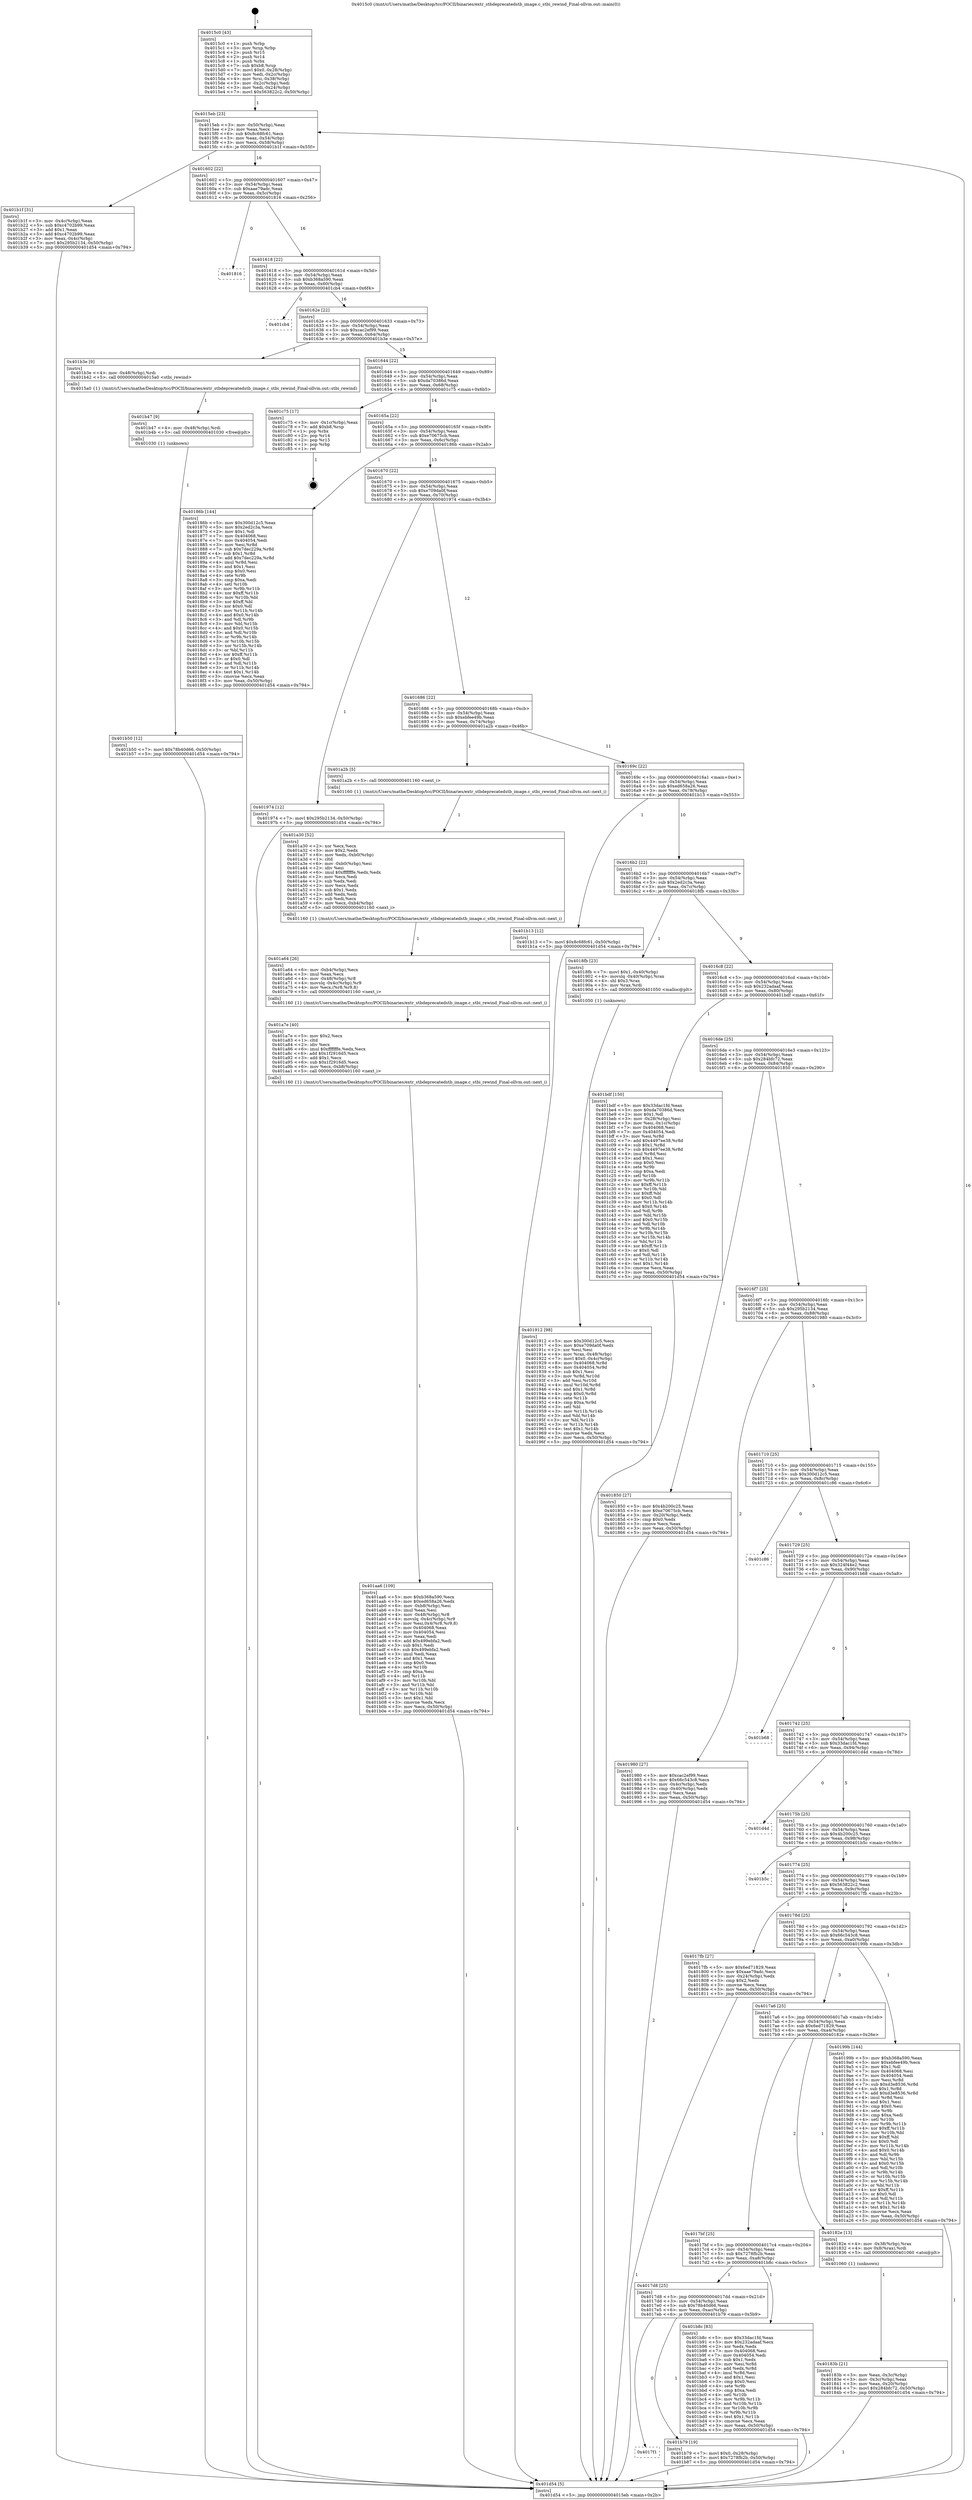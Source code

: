 digraph "0x4015c0" {
  label = "0x4015c0 (/mnt/c/Users/mathe/Desktop/tcc/POCII/binaries/extr_stbdeprecatedstb_image.c_stbi_rewind_Final-ollvm.out::main(0))"
  labelloc = "t"
  node[shape=record]

  Entry [label="",width=0.3,height=0.3,shape=circle,fillcolor=black,style=filled]
  "0x4015eb" [label="{
     0x4015eb [23]\l
     | [instrs]\l
     &nbsp;&nbsp;0x4015eb \<+3\>: mov -0x50(%rbp),%eax\l
     &nbsp;&nbsp;0x4015ee \<+2\>: mov %eax,%ecx\l
     &nbsp;&nbsp;0x4015f0 \<+6\>: sub $0x8c68fc61,%ecx\l
     &nbsp;&nbsp;0x4015f6 \<+3\>: mov %eax,-0x54(%rbp)\l
     &nbsp;&nbsp;0x4015f9 \<+3\>: mov %ecx,-0x58(%rbp)\l
     &nbsp;&nbsp;0x4015fc \<+6\>: je 0000000000401b1f \<main+0x55f\>\l
  }"]
  "0x401b1f" [label="{
     0x401b1f [31]\l
     | [instrs]\l
     &nbsp;&nbsp;0x401b1f \<+3\>: mov -0x4c(%rbp),%eax\l
     &nbsp;&nbsp;0x401b22 \<+5\>: sub $0xc4702b99,%eax\l
     &nbsp;&nbsp;0x401b27 \<+3\>: add $0x1,%eax\l
     &nbsp;&nbsp;0x401b2a \<+5\>: add $0xc4702b99,%eax\l
     &nbsp;&nbsp;0x401b2f \<+3\>: mov %eax,-0x4c(%rbp)\l
     &nbsp;&nbsp;0x401b32 \<+7\>: movl $0x295b2134,-0x50(%rbp)\l
     &nbsp;&nbsp;0x401b39 \<+5\>: jmp 0000000000401d54 \<main+0x794\>\l
  }"]
  "0x401602" [label="{
     0x401602 [22]\l
     | [instrs]\l
     &nbsp;&nbsp;0x401602 \<+5\>: jmp 0000000000401607 \<main+0x47\>\l
     &nbsp;&nbsp;0x401607 \<+3\>: mov -0x54(%rbp),%eax\l
     &nbsp;&nbsp;0x40160a \<+5\>: sub $0xaae79adc,%eax\l
     &nbsp;&nbsp;0x40160f \<+3\>: mov %eax,-0x5c(%rbp)\l
     &nbsp;&nbsp;0x401612 \<+6\>: je 0000000000401816 \<main+0x256\>\l
  }"]
  Exit [label="",width=0.3,height=0.3,shape=circle,fillcolor=black,style=filled,peripheries=2]
  "0x401816" [label="{
     0x401816\l
  }", style=dashed]
  "0x401618" [label="{
     0x401618 [22]\l
     | [instrs]\l
     &nbsp;&nbsp;0x401618 \<+5\>: jmp 000000000040161d \<main+0x5d\>\l
     &nbsp;&nbsp;0x40161d \<+3\>: mov -0x54(%rbp),%eax\l
     &nbsp;&nbsp;0x401620 \<+5\>: sub $0xb368a590,%eax\l
     &nbsp;&nbsp;0x401625 \<+3\>: mov %eax,-0x60(%rbp)\l
     &nbsp;&nbsp;0x401628 \<+6\>: je 0000000000401cb4 \<main+0x6f4\>\l
  }"]
  "0x4017f1" [label="{
     0x4017f1\l
  }", style=dashed]
  "0x401cb4" [label="{
     0x401cb4\l
  }", style=dashed]
  "0x40162e" [label="{
     0x40162e [22]\l
     | [instrs]\l
     &nbsp;&nbsp;0x40162e \<+5\>: jmp 0000000000401633 \<main+0x73\>\l
     &nbsp;&nbsp;0x401633 \<+3\>: mov -0x54(%rbp),%eax\l
     &nbsp;&nbsp;0x401636 \<+5\>: sub $0xcac2ef99,%eax\l
     &nbsp;&nbsp;0x40163b \<+3\>: mov %eax,-0x64(%rbp)\l
     &nbsp;&nbsp;0x40163e \<+6\>: je 0000000000401b3e \<main+0x57e\>\l
  }"]
  "0x401b79" [label="{
     0x401b79 [19]\l
     | [instrs]\l
     &nbsp;&nbsp;0x401b79 \<+7\>: movl $0x0,-0x28(%rbp)\l
     &nbsp;&nbsp;0x401b80 \<+7\>: movl $0x7278fb2b,-0x50(%rbp)\l
     &nbsp;&nbsp;0x401b87 \<+5\>: jmp 0000000000401d54 \<main+0x794\>\l
  }"]
  "0x401b3e" [label="{
     0x401b3e [9]\l
     | [instrs]\l
     &nbsp;&nbsp;0x401b3e \<+4\>: mov -0x48(%rbp),%rdi\l
     &nbsp;&nbsp;0x401b42 \<+5\>: call 00000000004015a0 \<stbi_rewind\>\l
     | [calls]\l
     &nbsp;&nbsp;0x4015a0 \{1\} (/mnt/c/Users/mathe/Desktop/tcc/POCII/binaries/extr_stbdeprecatedstb_image.c_stbi_rewind_Final-ollvm.out::stbi_rewind)\l
  }"]
  "0x401644" [label="{
     0x401644 [22]\l
     | [instrs]\l
     &nbsp;&nbsp;0x401644 \<+5\>: jmp 0000000000401649 \<main+0x89\>\l
     &nbsp;&nbsp;0x401649 \<+3\>: mov -0x54(%rbp),%eax\l
     &nbsp;&nbsp;0x40164c \<+5\>: sub $0xda70386d,%eax\l
     &nbsp;&nbsp;0x401651 \<+3\>: mov %eax,-0x68(%rbp)\l
     &nbsp;&nbsp;0x401654 \<+6\>: je 0000000000401c75 \<main+0x6b5\>\l
  }"]
  "0x4017d8" [label="{
     0x4017d8 [25]\l
     | [instrs]\l
     &nbsp;&nbsp;0x4017d8 \<+5\>: jmp 00000000004017dd \<main+0x21d\>\l
     &nbsp;&nbsp;0x4017dd \<+3\>: mov -0x54(%rbp),%eax\l
     &nbsp;&nbsp;0x4017e0 \<+5\>: sub $0x78b40d66,%eax\l
     &nbsp;&nbsp;0x4017e5 \<+6\>: mov %eax,-0xac(%rbp)\l
     &nbsp;&nbsp;0x4017eb \<+6\>: je 0000000000401b79 \<main+0x5b9\>\l
  }"]
  "0x401c75" [label="{
     0x401c75 [17]\l
     | [instrs]\l
     &nbsp;&nbsp;0x401c75 \<+3\>: mov -0x1c(%rbp),%eax\l
     &nbsp;&nbsp;0x401c78 \<+7\>: add $0xb8,%rsp\l
     &nbsp;&nbsp;0x401c7f \<+1\>: pop %rbx\l
     &nbsp;&nbsp;0x401c80 \<+2\>: pop %r14\l
     &nbsp;&nbsp;0x401c82 \<+2\>: pop %r15\l
     &nbsp;&nbsp;0x401c84 \<+1\>: pop %rbp\l
     &nbsp;&nbsp;0x401c85 \<+1\>: ret\l
  }"]
  "0x40165a" [label="{
     0x40165a [22]\l
     | [instrs]\l
     &nbsp;&nbsp;0x40165a \<+5\>: jmp 000000000040165f \<main+0x9f\>\l
     &nbsp;&nbsp;0x40165f \<+3\>: mov -0x54(%rbp),%eax\l
     &nbsp;&nbsp;0x401662 \<+5\>: sub $0xe70675cb,%eax\l
     &nbsp;&nbsp;0x401667 \<+3\>: mov %eax,-0x6c(%rbp)\l
     &nbsp;&nbsp;0x40166a \<+6\>: je 000000000040186b \<main+0x2ab\>\l
  }"]
  "0x401b8c" [label="{
     0x401b8c [83]\l
     | [instrs]\l
     &nbsp;&nbsp;0x401b8c \<+5\>: mov $0x33dac1fd,%eax\l
     &nbsp;&nbsp;0x401b91 \<+5\>: mov $0x232adaaf,%ecx\l
     &nbsp;&nbsp;0x401b96 \<+2\>: xor %edx,%edx\l
     &nbsp;&nbsp;0x401b98 \<+7\>: mov 0x404068,%esi\l
     &nbsp;&nbsp;0x401b9f \<+7\>: mov 0x404054,%edi\l
     &nbsp;&nbsp;0x401ba6 \<+3\>: sub $0x1,%edx\l
     &nbsp;&nbsp;0x401ba9 \<+3\>: mov %esi,%r8d\l
     &nbsp;&nbsp;0x401bac \<+3\>: add %edx,%r8d\l
     &nbsp;&nbsp;0x401baf \<+4\>: imul %r8d,%esi\l
     &nbsp;&nbsp;0x401bb3 \<+3\>: and $0x1,%esi\l
     &nbsp;&nbsp;0x401bb6 \<+3\>: cmp $0x0,%esi\l
     &nbsp;&nbsp;0x401bb9 \<+4\>: sete %r9b\l
     &nbsp;&nbsp;0x401bbd \<+3\>: cmp $0xa,%edi\l
     &nbsp;&nbsp;0x401bc0 \<+4\>: setl %r10b\l
     &nbsp;&nbsp;0x401bc4 \<+3\>: mov %r9b,%r11b\l
     &nbsp;&nbsp;0x401bc7 \<+3\>: and %r10b,%r11b\l
     &nbsp;&nbsp;0x401bca \<+3\>: xor %r10b,%r9b\l
     &nbsp;&nbsp;0x401bcd \<+3\>: or %r9b,%r11b\l
     &nbsp;&nbsp;0x401bd0 \<+4\>: test $0x1,%r11b\l
     &nbsp;&nbsp;0x401bd4 \<+3\>: cmovne %ecx,%eax\l
     &nbsp;&nbsp;0x401bd7 \<+3\>: mov %eax,-0x50(%rbp)\l
     &nbsp;&nbsp;0x401bda \<+5\>: jmp 0000000000401d54 \<main+0x794\>\l
  }"]
  "0x40186b" [label="{
     0x40186b [144]\l
     | [instrs]\l
     &nbsp;&nbsp;0x40186b \<+5\>: mov $0x300d12c5,%eax\l
     &nbsp;&nbsp;0x401870 \<+5\>: mov $0x2ed2c3a,%ecx\l
     &nbsp;&nbsp;0x401875 \<+2\>: mov $0x1,%dl\l
     &nbsp;&nbsp;0x401877 \<+7\>: mov 0x404068,%esi\l
     &nbsp;&nbsp;0x40187e \<+7\>: mov 0x404054,%edi\l
     &nbsp;&nbsp;0x401885 \<+3\>: mov %esi,%r8d\l
     &nbsp;&nbsp;0x401888 \<+7\>: sub $0x7dec229a,%r8d\l
     &nbsp;&nbsp;0x40188f \<+4\>: sub $0x1,%r8d\l
     &nbsp;&nbsp;0x401893 \<+7\>: add $0x7dec229a,%r8d\l
     &nbsp;&nbsp;0x40189a \<+4\>: imul %r8d,%esi\l
     &nbsp;&nbsp;0x40189e \<+3\>: and $0x1,%esi\l
     &nbsp;&nbsp;0x4018a1 \<+3\>: cmp $0x0,%esi\l
     &nbsp;&nbsp;0x4018a4 \<+4\>: sete %r9b\l
     &nbsp;&nbsp;0x4018a8 \<+3\>: cmp $0xa,%edi\l
     &nbsp;&nbsp;0x4018ab \<+4\>: setl %r10b\l
     &nbsp;&nbsp;0x4018af \<+3\>: mov %r9b,%r11b\l
     &nbsp;&nbsp;0x4018b2 \<+4\>: xor $0xff,%r11b\l
     &nbsp;&nbsp;0x4018b6 \<+3\>: mov %r10b,%bl\l
     &nbsp;&nbsp;0x4018b9 \<+3\>: xor $0xff,%bl\l
     &nbsp;&nbsp;0x4018bc \<+3\>: xor $0x0,%dl\l
     &nbsp;&nbsp;0x4018bf \<+3\>: mov %r11b,%r14b\l
     &nbsp;&nbsp;0x4018c2 \<+4\>: and $0x0,%r14b\l
     &nbsp;&nbsp;0x4018c6 \<+3\>: and %dl,%r9b\l
     &nbsp;&nbsp;0x4018c9 \<+3\>: mov %bl,%r15b\l
     &nbsp;&nbsp;0x4018cc \<+4\>: and $0x0,%r15b\l
     &nbsp;&nbsp;0x4018d0 \<+3\>: and %dl,%r10b\l
     &nbsp;&nbsp;0x4018d3 \<+3\>: or %r9b,%r14b\l
     &nbsp;&nbsp;0x4018d6 \<+3\>: or %r10b,%r15b\l
     &nbsp;&nbsp;0x4018d9 \<+3\>: xor %r15b,%r14b\l
     &nbsp;&nbsp;0x4018dc \<+3\>: or %bl,%r11b\l
     &nbsp;&nbsp;0x4018df \<+4\>: xor $0xff,%r11b\l
     &nbsp;&nbsp;0x4018e3 \<+3\>: or $0x0,%dl\l
     &nbsp;&nbsp;0x4018e6 \<+3\>: and %dl,%r11b\l
     &nbsp;&nbsp;0x4018e9 \<+3\>: or %r11b,%r14b\l
     &nbsp;&nbsp;0x4018ec \<+4\>: test $0x1,%r14b\l
     &nbsp;&nbsp;0x4018f0 \<+3\>: cmovne %ecx,%eax\l
     &nbsp;&nbsp;0x4018f3 \<+3\>: mov %eax,-0x50(%rbp)\l
     &nbsp;&nbsp;0x4018f6 \<+5\>: jmp 0000000000401d54 \<main+0x794\>\l
  }"]
  "0x401670" [label="{
     0x401670 [22]\l
     | [instrs]\l
     &nbsp;&nbsp;0x401670 \<+5\>: jmp 0000000000401675 \<main+0xb5\>\l
     &nbsp;&nbsp;0x401675 \<+3\>: mov -0x54(%rbp),%eax\l
     &nbsp;&nbsp;0x401678 \<+5\>: sub $0xe709da0f,%eax\l
     &nbsp;&nbsp;0x40167d \<+3\>: mov %eax,-0x70(%rbp)\l
     &nbsp;&nbsp;0x401680 \<+6\>: je 0000000000401974 \<main+0x3b4\>\l
  }"]
  "0x401b50" [label="{
     0x401b50 [12]\l
     | [instrs]\l
     &nbsp;&nbsp;0x401b50 \<+7\>: movl $0x78b40d66,-0x50(%rbp)\l
     &nbsp;&nbsp;0x401b57 \<+5\>: jmp 0000000000401d54 \<main+0x794\>\l
  }"]
  "0x401974" [label="{
     0x401974 [12]\l
     | [instrs]\l
     &nbsp;&nbsp;0x401974 \<+7\>: movl $0x295b2134,-0x50(%rbp)\l
     &nbsp;&nbsp;0x40197b \<+5\>: jmp 0000000000401d54 \<main+0x794\>\l
  }"]
  "0x401686" [label="{
     0x401686 [22]\l
     | [instrs]\l
     &nbsp;&nbsp;0x401686 \<+5\>: jmp 000000000040168b \<main+0xcb\>\l
     &nbsp;&nbsp;0x40168b \<+3\>: mov -0x54(%rbp),%eax\l
     &nbsp;&nbsp;0x40168e \<+5\>: sub $0xebfee49b,%eax\l
     &nbsp;&nbsp;0x401693 \<+3\>: mov %eax,-0x74(%rbp)\l
     &nbsp;&nbsp;0x401696 \<+6\>: je 0000000000401a2b \<main+0x46b\>\l
  }"]
  "0x401b47" [label="{
     0x401b47 [9]\l
     | [instrs]\l
     &nbsp;&nbsp;0x401b47 \<+4\>: mov -0x48(%rbp),%rdi\l
     &nbsp;&nbsp;0x401b4b \<+5\>: call 0000000000401030 \<free@plt\>\l
     | [calls]\l
     &nbsp;&nbsp;0x401030 \{1\} (unknown)\l
  }"]
  "0x401a2b" [label="{
     0x401a2b [5]\l
     | [instrs]\l
     &nbsp;&nbsp;0x401a2b \<+5\>: call 0000000000401160 \<next_i\>\l
     | [calls]\l
     &nbsp;&nbsp;0x401160 \{1\} (/mnt/c/Users/mathe/Desktop/tcc/POCII/binaries/extr_stbdeprecatedstb_image.c_stbi_rewind_Final-ollvm.out::next_i)\l
  }"]
  "0x40169c" [label="{
     0x40169c [22]\l
     | [instrs]\l
     &nbsp;&nbsp;0x40169c \<+5\>: jmp 00000000004016a1 \<main+0xe1\>\l
     &nbsp;&nbsp;0x4016a1 \<+3\>: mov -0x54(%rbp),%eax\l
     &nbsp;&nbsp;0x4016a4 \<+5\>: sub $0xed658a26,%eax\l
     &nbsp;&nbsp;0x4016a9 \<+3\>: mov %eax,-0x78(%rbp)\l
     &nbsp;&nbsp;0x4016ac \<+6\>: je 0000000000401b13 \<main+0x553\>\l
  }"]
  "0x401aa6" [label="{
     0x401aa6 [109]\l
     | [instrs]\l
     &nbsp;&nbsp;0x401aa6 \<+5\>: mov $0xb368a590,%ecx\l
     &nbsp;&nbsp;0x401aab \<+5\>: mov $0xed658a26,%edx\l
     &nbsp;&nbsp;0x401ab0 \<+6\>: mov -0xb8(%rbp),%esi\l
     &nbsp;&nbsp;0x401ab6 \<+3\>: imul %eax,%esi\l
     &nbsp;&nbsp;0x401ab9 \<+4\>: mov -0x48(%rbp),%r8\l
     &nbsp;&nbsp;0x401abd \<+4\>: movslq -0x4c(%rbp),%r9\l
     &nbsp;&nbsp;0x401ac1 \<+5\>: mov %esi,0x4(%r8,%r9,8)\l
     &nbsp;&nbsp;0x401ac6 \<+7\>: mov 0x404068,%eax\l
     &nbsp;&nbsp;0x401acd \<+7\>: mov 0x404054,%esi\l
     &nbsp;&nbsp;0x401ad4 \<+2\>: mov %eax,%edi\l
     &nbsp;&nbsp;0x401ad6 \<+6\>: add $0x499ebfa2,%edi\l
     &nbsp;&nbsp;0x401adc \<+3\>: sub $0x1,%edi\l
     &nbsp;&nbsp;0x401adf \<+6\>: sub $0x499ebfa2,%edi\l
     &nbsp;&nbsp;0x401ae5 \<+3\>: imul %edi,%eax\l
     &nbsp;&nbsp;0x401ae8 \<+3\>: and $0x1,%eax\l
     &nbsp;&nbsp;0x401aeb \<+3\>: cmp $0x0,%eax\l
     &nbsp;&nbsp;0x401aee \<+4\>: sete %r10b\l
     &nbsp;&nbsp;0x401af2 \<+3\>: cmp $0xa,%esi\l
     &nbsp;&nbsp;0x401af5 \<+4\>: setl %r11b\l
     &nbsp;&nbsp;0x401af9 \<+3\>: mov %r10b,%bl\l
     &nbsp;&nbsp;0x401afc \<+3\>: and %r11b,%bl\l
     &nbsp;&nbsp;0x401aff \<+3\>: xor %r11b,%r10b\l
     &nbsp;&nbsp;0x401b02 \<+3\>: or %r10b,%bl\l
     &nbsp;&nbsp;0x401b05 \<+3\>: test $0x1,%bl\l
     &nbsp;&nbsp;0x401b08 \<+3\>: cmovne %edx,%ecx\l
     &nbsp;&nbsp;0x401b0b \<+3\>: mov %ecx,-0x50(%rbp)\l
     &nbsp;&nbsp;0x401b0e \<+5\>: jmp 0000000000401d54 \<main+0x794\>\l
  }"]
  "0x401b13" [label="{
     0x401b13 [12]\l
     | [instrs]\l
     &nbsp;&nbsp;0x401b13 \<+7\>: movl $0x8c68fc61,-0x50(%rbp)\l
     &nbsp;&nbsp;0x401b1a \<+5\>: jmp 0000000000401d54 \<main+0x794\>\l
  }"]
  "0x4016b2" [label="{
     0x4016b2 [22]\l
     | [instrs]\l
     &nbsp;&nbsp;0x4016b2 \<+5\>: jmp 00000000004016b7 \<main+0xf7\>\l
     &nbsp;&nbsp;0x4016b7 \<+3\>: mov -0x54(%rbp),%eax\l
     &nbsp;&nbsp;0x4016ba \<+5\>: sub $0x2ed2c3a,%eax\l
     &nbsp;&nbsp;0x4016bf \<+3\>: mov %eax,-0x7c(%rbp)\l
     &nbsp;&nbsp;0x4016c2 \<+6\>: je 00000000004018fb \<main+0x33b\>\l
  }"]
  "0x401a7e" [label="{
     0x401a7e [40]\l
     | [instrs]\l
     &nbsp;&nbsp;0x401a7e \<+5\>: mov $0x2,%ecx\l
     &nbsp;&nbsp;0x401a83 \<+1\>: cltd\l
     &nbsp;&nbsp;0x401a84 \<+2\>: idiv %ecx\l
     &nbsp;&nbsp;0x401a86 \<+6\>: imul $0xfffffffe,%edx,%ecx\l
     &nbsp;&nbsp;0x401a8c \<+6\>: add $0x1f2916d5,%ecx\l
     &nbsp;&nbsp;0x401a92 \<+3\>: add $0x1,%ecx\l
     &nbsp;&nbsp;0x401a95 \<+6\>: sub $0x1f2916d5,%ecx\l
     &nbsp;&nbsp;0x401a9b \<+6\>: mov %ecx,-0xb8(%rbp)\l
     &nbsp;&nbsp;0x401aa1 \<+5\>: call 0000000000401160 \<next_i\>\l
     | [calls]\l
     &nbsp;&nbsp;0x401160 \{1\} (/mnt/c/Users/mathe/Desktop/tcc/POCII/binaries/extr_stbdeprecatedstb_image.c_stbi_rewind_Final-ollvm.out::next_i)\l
  }"]
  "0x4018fb" [label="{
     0x4018fb [23]\l
     | [instrs]\l
     &nbsp;&nbsp;0x4018fb \<+7\>: movl $0x1,-0x40(%rbp)\l
     &nbsp;&nbsp;0x401902 \<+4\>: movslq -0x40(%rbp),%rax\l
     &nbsp;&nbsp;0x401906 \<+4\>: shl $0x3,%rax\l
     &nbsp;&nbsp;0x40190a \<+3\>: mov %rax,%rdi\l
     &nbsp;&nbsp;0x40190d \<+5\>: call 0000000000401050 \<malloc@plt\>\l
     | [calls]\l
     &nbsp;&nbsp;0x401050 \{1\} (unknown)\l
  }"]
  "0x4016c8" [label="{
     0x4016c8 [22]\l
     | [instrs]\l
     &nbsp;&nbsp;0x4016c8 \<+5\>: jmp 00000000004016cd \<main+0x10d\>\l
     &nbsp;&nbsp;0x4016cd \<+3\>: mov -0x54(%rbp),%eax\l
     &nbsp;&nbsp;0x4016d0 \<+5\>: sub $0x232adaaf,%eax\l
     &nbsp;&nbsp;0x4016d5 \<+3\>: mov %eax,-0x80(%rbp)\l
     &nbsp;&nbsp;0x4016d8 \<+6\>: je 0000000000401bdf \<main+0x61f\>\l
  }"]
  "0x401a64" [label="{
     0x401a64 [26]\l
     | [instrs]\l
     &nbsp;&nbsp;0x401a64 \<+6\>: mov -0xb4(%rbp),%ecx\l
     &nbsp;&nbsp;0x401a6a \<+3\>: imul %eax,%ecx\l
     &nbsp;&nbsp;0x401a6d \<+4\>: mov -0x48(%rbp),%r8\l
     &nbsp;&nbsp;0x401a71 \<+4\>: movslq -0x4c(%rbp),%r9\l
     &nbsp;&nbsp;0x401a75 \<+4\>: mov %ecx,(%r8,%r9,8)\l
     &nbsp;&nbsp;0x401a79 \<+5\>: call 0000000000401160 \<next_i\>\l
     | [calls]\l
     &nbsp;&nbsp;0x401160 \{1\} (/mnt/c/Users/mathe/Desktop/tcc/POCII/binaries/extr_stbdeprecatedstb_image.c_stbi_rewind_Final-ollvm.out::next_i)\l
  }"]
  "0x401bdf" [label="{
     0x401bdf [150]\l
     | [instrs]\l
     &nbsp;&nbsp;0x401bdf \<+5\>: mov $0x33dac1fd,%eax\l
     &nbsp;&nbsp;0x401be4 \<+5\>: mov $0xda70386d,%ecx\l
     &nbsp;&nbsp;0x401be9 \<+2\>: mov $0x1,%dl\l
     &nbsp;&nbsp;0x401beb \<+3\>: mov -0x28(%rbp),%esi\l
     &nbsp;&nbsp;0x401bee \<+3\>: mov %esi,-0x1c(%rbp)\l
     &nbsp;&nbsp;0x401bf1 \<+7\>: mov 0x404068,%esi\l
     &nbsp;&nbsp;0x401bf8 \<+7\>: mov 0x404054,%edi\l
     &nbsp;&nbsp;0x401bff \<+3\>: mov %esi,%r8d\l
     &nbsp;&nbsp;0x401c02 \<+7\>: add $0x4497ee38,%r8d\l
     &nbsp;&nbsp;0x401c09 \<+4\>: sub $0x1,%r8d\l
     &nbsp;&nbsp;0x401c0d \<+7\>: sub $0x4497ee38,%r8d\l
     &nbsp;&nbsp;0x401c14 \<+4\>: imul %r8d,%esi\l
     &nbsp;&nbsp;0x401c18 \<+3\>: and $0x1,%esi\l
     &nbsp;&nbsp;0x401c1b \<+3\>: cmp $0x0,%esi\l
     &nbsp;&nbsp;0x401c1e \<+4\>: sete %r9b\l
     &nbsp;&nbsp;0x401c22 \<+3\>: cmp $0xa,%edi\l
     &nbsp;&nbsp;0x401c25 \<+4\>: setl %r10b\l
     &nbsp;&nbsp;0x401c29 \<+3\>: mov %r9b,%r11b\l
     &nbsp;&nbsp;0x401c2c \<+4\>: xor $0xff,%r11b\l
     &nbsp;&nbsp;0x401c30 \<+3\>: mov %r10b,%bl\l
     &nbsp;&nbsp;0x401c33 \<+3\>: xor $0xff,%bl\l
     &nbsp;&nbsp;0x401c36 \<+3\>: xor $0x0,%dl\l
     &nbsp;&nbsp;0x401c39 \<+3\>: mov %r11b,%r14b\l
     &nbsp;&nbsp;0x401c3c \<+4\>: and $0x0,%r14b\l
     &nbsp;&nbsp;0x401c40 \<+3\>: and %dl,%r9b\l
     &nbsp;&nbsp;0x401c43 \<+3\>: mov %bl,%r15b\l
     &nbsp;&nbsp;0x401c46 \<+4\>: and $0x0,%r15b\l
     &nbsp;&nbsp;0x401c4a \<+3\>: and %dl,%r10b\l
     &nbsp;&nbsp;0x401c4d \<+3\>: or %r9b,%r14b\l
     &nbsp;&nbsp;0x401c50 \<+3\>: or %r10b,%r15b\l
     &nbsp;&nbsp;0x401c53 \<+3\>: xor %r15b,%r14b\l
     &nbsp;&nbsp;0x401c56 \<+3\>: or %bl,%r11b\l
     &nbsp;&nbsp;0x401c59 \<+4\>: xor $0xff,%r11b\l
     &nbsp;&nbsp;0x401c5d \<+3\>: or $0x0,%dl\l
     &nbsp;&nbsp;0x401c60 \<+3\>: and %dl,%r11b\l
     &nbsp;&nbsp;0x401c63 \<+3\>: or %r11b,%r14b\l
     &nbsp;&nbsp;0x401c66 \<+4\>: test $0x1,%r14b\l
     &nbsp;&nbsp;0x401c6a \<+3\>: cmovne %ecx,%eax\l
     &nbsp;&nbsp;0x401c6d \<+3\>: mov %eax,-0x50(%rbp)\l
     &nbsp;&nbsp;0x401c70 \<+5\>: jmp 0000000000401d54 \<main+0x794\>\l
  }"]
  "0x4016de" [label="{
     0x4016de [25]\l
     | [instrs]\l
     &nbsp;&nbsp;0x4016de \<+5\>: jmp 00000000004016e3 \<main+0x123\>\l
     &nbsp;&nbsp;0x4016e3 \<+3\>: mov -0x54(%rbp),%eax\l
     &nbsp;&nbsp;0x4016e6 \<+5\>: sub $0x284bfc72,%eax\l
     &nbsp;&nbsp;0x4016eb \<+6\>: mov %eax,-0x84(%rbp)\l
     &nbsp;&nbsp;0x4016f1 \<+6\>: je 0000000000401850 \<main+0x290\>\l
  }"]
  "0x401a30" [label="{
     0x401a30 [52]\l
     | [instrs]\l
     &nbsp;&nbsp;0x401a30 \<+2\>: xor %ecx,%ecx\l
     &nbsp;&nbsp;0x401a32 \<+5\>: mov $0x2,%edx\l
     &nbsp;&nbsp;0x401a37 \<+6\>: mov %edx,-0xb0(%rbp)\l
     &nbsp;&nbsp;0x401a3d \<+1\>: cltd\l
     &nbsp;&nbsp;0x401a3e \<+6\>: mov -0xb0(%rbp),%esi\l
     &nbsp;&nbsp;0x401a44 \<+2\>: idiv %esi\l
     &nbsp;&nbsp;0x401a46 \<+6\>: imul $0xfffffffe,%edx,%edx\l
     &nbsp;&nbsp;0x401a4c \<+2\>: mov %ecx,%edi\l
     &nbsp;&nbsp;0x401a4e \<+2\>: sub %edx,%edi\l
     &nbsp;&nbsp;0x401a50 \<+2\>: mov %ecx,%edx\l
     &nbsp;&nbsp;0x401a52 \<+3\>: sub $0x1,%edx\l
     &nbsp;&nbsp;0x401a55 \<+2\>: add %edx,%edi\l
     &nbsp;&nbsp;0x401a57 \<+2\>: sub %edi,%ecx\l
     &nbsp;&nbsp;0x401a59 \<+6\>: mov %ecx,-0xb4(%rbp)\l
     &nbsp;&nbsp;0x401a5f \<+5\>: call 0000000000401160 \<next_i\>\l
     | [calls]\l
     &nbsp;&nbsp;0x401160 \{1\} (/mnt/c/Users/mathe/Desktop/tcc/POCII/binaries/extr_stbdeprecatedstb_image.c_stbi_rewind_Final-ollvm.out::next_i)\l
  }"]
  "0x401850" [label="{
     0x401850 [27]\l
     | [instrs]\l
     &nbsp;&nbsp;0x401850 \<+5\>: mov $0x4b200c25,%eax\l
     &nbsp;&nbsp;0x401855 \<+5\>: mov $0xe70675cb,%ecx\l
     &nbsp;&nbsp;0x40185a \<+3\>: mov -0x20(%rbp),%edx\l
     &nbsp;&nbsp;0x40185d \<+3\>: cmp $0x0,%edx\l
     &nbsp;&nbsp;0x401860 \<+3\>: cmove %ecx,%eax\l
     &nbsp;&nbsp;0x401863 \<+3\>: mov %eax,-0x50(%rbp)\l
     &nbsp;&nbsp;0x401866 \<+5\>: jmp 0000000000401d54 \<main+0x794\>\l
  }"]
  "0x4016f7" [label="{
     0x4016f7 [25]\l
     | [instrs]\l
     &nbsp;&nbsp;0x4016f7 \<+5\>: jmp 00000000004016fc \<main+0x13c\>\l
     &nbsp;&nbsp;0x4016fc \<+3\>: mov -0x54(%rbp),%eax\l
     &nbsp;&nbsp;0x4016ff \<+5\>: sub $0x295b2134,%eax\l
     &nbsp;&nbsp;0x401704 \<+6\>: mov %eax,-0x88(%rbp)\l
     &nbsp;&nbsp;0x40170a \<+6\>: je 0000000000401980 \<main+0x3c0\>\l
  }"]
  "0x401912" [label="{
     0x401912 [98]\l
     | [instrs]\l
     &nbsp;&nbsp;0x401912 \<+5\>: mov $0x300d12c5,%ecx\l
     &nbsp;&nbsp;0x401917 \<+5\>: mov $0xe709da0f,%edx\l
     &nbsp;&nbsp;0x40191c \<+2\>: xor %esi,%esi\l
     &nbsp;&nbsp;0x40191e \<+4\>: mov %rax,-0x48(%rbp)\l
     &nbsp;&nbsp;0x401922 \<+7\>: movl $0x0,-0x4c(%rbp)\l
     &nbsp;&nbsp;0x401929 \<+8\>: mov 0x404068,%r8d\l
     &nbsp;&nbsp;0x401931 \<+8\>: mov 0x404054,%r9d\l
     &nbsp;&nbsp;0x401939 \<+3\>: sub $0x1,%esi\l
     &nbsp;&nbsp;0x40193c \<+3\>: mov %r8d,%r10d\l
     &nbsp;&nbsp;0x40193f \<+3\>: add %esi,%r10d\l
     &nbsp;&nbsp;0x401942 \<+4\>: imul %r10d,%r8d\l
     &nbsp;&nbsp;0x401946 \<+4\>: and $0x1,%r8d\l
     &nbsp;&nbsp;0x40194a \<+4\>: cmp $0x0,%r8d\l
     &nbsp;&nbsp;0x40194e \<+4\>: sete %r11b\l
     &nbsp;&nbsp;0x401952 \<+4\>: cmp $0xa,%r9d\l
     &nbsp;&nbsp;0x401956 \<+3\>: setl %bl\l
     &nbsp;&nbsp;0x401959 \<+3\>: mov %r11b,%r14b\l
     &nbsp;&nbsp;0x40195c \<+3\>: and %bl,%r14b\l
     &nbsp;&nbsp;0x40195f \<+3\>: xor %bl,%r11b\l
     &nbsp;&nbsp;0x401962 \<+3\>: or %r11b,%r14b\l
     &nbsp;&nbsp;0x401965 \<+4\>: test $0x1,%r14b\l
     &nbsp;&nbsp;0x401969 \<+3\>: cmovne %edx,%ecx\l
     &nbsp;&nbsp;0x40196c \<+3\>: mov %ecx,-0x50(%rbp)\l
     &nbsp;&nbsp;0x40196f \<+5\>: jmp 0000000000401d54 \<main+0x794\>\l
  }"]
  "0x401980" [label="{
     0x401980 [27]\l
     | [instrs]\l
     &nbsp;&nbsp;0x401980 \<+5\>: mov $0xcac2ef99,%eax\l
     &nbsp;&nbsp;0x401985 \<+5\>: mov $0x66c543c8,%ecx\l
     &nbsp;&nbsp;0x40198a \<+3\>: mov -0x4c(%rbp),%edx\l
     &nbsp;&nbsp;0x40198d \<+3\>: cmp -0x40(%rbp),%edx\l
     &nbsp;&nbsp;0x401990 \<+3\>: cmovl %ecx,%eax\l
     &nbsp;&nbsp;0x401993 \<+3\>: mov %eax,-0x50(%rbp)\l
     &nbsp;&nbsp;0x401996 \<+5\>: jmp 0000000000401d54 \<main+0x794\>\l
  }"]
  "0x401710" [label="{
     0x401710 [25]\l
     | [instrs]\l
     &nbsp;&nbsp;0x401710 \<+5\>: jmp 0000000000401715 \<main+0x155\>\l
     &nbsp;&nbsp;0x401715 \<+3\>: mov -0x54(%rbp),%eax\l
     &nbsp;&nbsp;0x401718 \<+5\>: sub $0x300d12c5,%eax\l
     &nbsp;&nbsp;0x40171d \<+6\>: mov %eax,-0x8c(%rbp)\l
     &nbsp;&nbsp;0x401723 \<+6\>: je 0000000000401c86 \<main+0x6c6\>\l
  }"]
  "0x40183b" [label="{
     0x40183b [21]\l
     | [instrs]\l
     &nbsp;&nbsp;0x40183b \<+3\>: mov %eax,-0x3c(%rbp)\l
     &nbsp;&nbsp;0x40183e \<+3\>: mov -0x3c(%rbp),%eax\l
     &nbsp;&nbsp;0x401841 \<+3\>: mov %eax,-0x20(%rbp)\l
     &nbsp;&nbsp;0x401844 \<+7\>: movl $0x284bfc72,-0x50(%rbp)\l
     &nbsp;&nbsp;0x40184b \<+5\>: jmp 0000000000401d54 \<main+0x794\>\l
  }"]
  "0x401c86" [label="{
     0x401c86\l
  }", style=dashed]
  "0x401729" [label="{
     0x401729 [25]\l
     | [instrs]\l
     &nbsp;&nbsp;0x401729 \<+5\>: jmp 000000000040172e \<main+0x16e\>\l
     &nbsp;&nbsp;0x40172e \<+3\>: mov -0x54(%rbp),%eax\l
     &nbsp;&nbsp;0x401731 \<+5\>: sub $0x324f44e2,%eax\l
     &nbsp;&nbsp;0x401736 \<+6\>: mov %eax,-0x90(%rbp)\l
     &nbsp;&nbsp;0x40173c \<+6\>: je 0000000000401b68 \<main+0x5a8\>\l
  }"]
  "0x4017bf" [label="{
     0x4017bf [25]\l
     | [instrs]\l
     &nbsp;&nbsp;0x4017bf \<+5\>: jmp 00000000004017c4 \<main+0x204\>\l
     &nbsp;&nbsp;0x4017c4 \<+3\>: mov -0x54(%rbp),%eax\l
     &nbsp;&nbsp;0x4017c7 \<+5\>: sub $0x7278fb2b,%eax\l
     &nbsp;&nbsp;0x4017cc \<+6\>: mov %eax,-0xa8(%rbp)\l
     &nbsp;&nbsp;0x4017d2 \<+6\>: je 0000000000401b8c \<main+0x5cc\>\l
  }"]
  "0x401b68" [label="{
     0x401b68\l
  }", style=dashed]
  "0x401742" [label="{
     0x401742 [25]\l
     | [instrs]\l
     &nbsp;&nbsp;0x401742 \<+5\>: jmp 0000000000401747 \<main+0x187\>\l
     &nbsp;&nbsp;0x401747 \<+3\>: mov -0x54(%rbp),%eax\l
     &nbsp;&nbsp;0x40174a \<+5\>: sub $0x33dac1fd,%eax\l
     &nbsp;&nbsp;0x40174f \<+6\>: mov %eax,-0x94(%rbp)\l
     &nbsp;&nbsp;0x401755 \<+6\>: je 0000000000401d4d \<main+0x78d\>\l
  }"]
  "0x40182e" [label="{
     0x40182e [13]\l
     | [instrs]\l
     &nbsp;&nbsp;0x40182e \<+4\>: mov -0x38(%rbp),%rax\l
     &nbsp;&nbsp;0x401832 \<+4\>: mov 0x8(%rax),%rdi\l
     &nbsp;&nbsp;0x401836 \<+5\>: call 0000000000401060 \<atoi@plt\>\l
     | [calls]\l
     &nbsp;&nbsp;0x401060 \{1\} (unknown)\l
  }"]
  "0x401d4d" [label="{
     0x401d4d\l
  }", style=dashed]
  "0x40175b" [label="{
     0x40175b [25]\l
     | [instrs]\l
     &nbsp;&nbsp;0x40175b \<+5\>: jmp 0000000000401760 \<main+0x1a0\>\l
     &nbsp;&nbsp;0x401760 \<+3\>: mov -0x54(%rbp),%eax\l
     &nbsp;&nbsp;0x401763 \<+5\>: sub $0x4b200c25,%eax\l
     &nbsp;&nbsp;0x401768 \<+6\>: mov %eax,-0x98(%rbp)\l
     &nbsp;&nbsp;0x40176e \<+6\>: je 0000000000401b5c \<main+0x59c\>\l
  }"]
  "0x4017a6" [label="{
     0x4017a6 [25]\l
     | [instrs]\l
     &nbsp;&nbsp;0x4017a6 \<+5\>: jmp 00000000004017ab \<main+0x1eb\>\l
     &nbsp;&nbsp;0x4017ab \<+3\>: mov -0x54(%rbp),%eax\l
     &nbsp;&nbsp;0x4017ae \<+5\>: sub $0x6ed71829,%eax\l
     &nbsp;&nbsp;0x4017b3 \<+6\>: mov %eax,-0xa4(%rbp)\l
     &nbsp;&nbsp;0x4017b9 \<+6\>: je 000000000040182e \<main+0x26e\>\l
  }"]
  "0x401b5c" [label="{
     0x401b5c\l
  }", style=dashed]
  "0x401774" [label="{
     0x401774 [25]\l
     | [instrs]\l
     &nbsp;&nbsp;0x401774 \<+5\>: jmp 0000000000401779 \<main+0x1b9\>\l
     &nbsp;&nbsp;0x401779 \<+3\>: mov -0x54(%rbp),%eax\l
     &nbsp;&nbsp;0x40177c \<+5\>: sub $0x563822c2,%eax\l
     &nbsp;&nbsp;0x401781 \<+6\>: mov %eax,-0x9c(%rbp)\l
     &nbsp;&nbsp;0x401787 \<+6\>: je 00000000004017fb \<main+0x23b\>\l
  }"]
  "0x40199b" [label="{
     0x40199b [144]\l
     | [instrs]\l
     &nbsp;&nbsp;0x40199b \<+5\>: mov $0xb368a590,%eax\l
     &nbsp;&nbsp;0x4019a0 \<+5\>: mov $0xebfee49b,%ecx\l
     &nbsp;&nbsp;0x4019a5 \<+2\>: mov $0x1,%dl\l
     &nbsp;&nbsp;0x4019a7 \<+7\>: mov 0x404068,%esi\l
     &nbsp;&nbsp;0x4019ae \<+7\>: mov 0x404054,%edi\l
     &nbsp;&nbsp;0x4019b5 \<+3\>: mov %esi,%r8d\l
     &nbsp;&nbsp;0x4019b8 \<+7\>: sub $0xd3e8536,%r8d\l
     &nbsp;&nbsp;0x4019bf \<+4\>: sub $0x1,%r8d\l
     &nbsp;&nbsp;0x4019c3 \<+7\>: add $0xd3e8536,%r8d\l
     &nbsp;&nbsp;0x4019ca \<+4\>: imul %r8d,%esi\l
     &nbsp;&nbsp;0x4019ce \<+3\>: and $0x1,%esi\l
     &nbsp;&nbsp;0x4019d1 \<+3\>: cmp $0x0,%esi\l
     &nbsp;&nbsp;0x4019d4 \<+4\>: sete %r9b\l
     &nbsp;&nbsp;0x4019d8 \<+3\>: cmp $0xa,%edi\l
     &nbsp;&nbsp;0x4019db \<+4\>: setl %r10b\l
     &nbsp;&nbsp;0x4019df \<+3\>: mov %r9b,%r11b\l
     &nbsp;&nbsp;0x4019e2 \<+4\>: xor $0xff,%r11b\l
     &nbsp;&nbsp;0x4019e6 \<+3\>: mov %r10b,%bl\l
     &nbsp;&nbsp;0x4019e9 \<+3\>: xor $0xff,%bl\l
     &nbsp;&nbsp;0x4019ec \<+3\>: xor $0x0,%dl\l
     &nbsp;&nbsp;0x4019ef \<+3\>: mov %r11b,%r14b\l
     &nbsp;&nbsp;0x4019f2 \<+4\>: and $0x0,%r14b\l
     &nbsp;&nbsp;0x4019f6 \<+3\>: and %dl,%r9b\l
     &nbsp;&nbsp;0x4019f9 \<+3\>: mov %bl,%r15b\l
     &nbsp;&nbsp;0x4019fc \<+4\>: and $0x0,%r15b\l
     &nbsp;&nbsp;0x401a00 \<+3\>: and %dl,%r10b\l
     &nbsp;&nbsp;0x401a03 \<+3\>: or %r9b,%r14b\l
     &nbsp;&nbsp;0x401a06 \<+3\>: or %r10b,%r15b\l
     &nbsp;&nbsp;0x401a09 \<+3\>: xor %r15b,%r14b\l
     &nbsp;&nbsp;0x401a0c \<+3\>: or %bl,%r11b\l
     &nbsp;&nbsp;0x401a0f \<+4\>: xor $0xff,%r11b\l
     &nbsp;&nbsp;0x401a13 \<+3\>: or $0x0,%dl\l
     &nbsp;&nbsp;0x401a16 \<+3\>: and %dl,%r11b\l
     &nbsp;&nbsp;0x401a19 \<+3\>: or %r11b,%r14b\l
     &nbsp;&nbsp;0x401a1c \<+4\>: test $0x1,%r14b\l
     &nbsp;&nbsp;0x401a20 \<+3\>: cmovne %ecx,%eax\l
     &nbsp;&nbsp;0x401a23 \<+3\>: mov %eax,-0x50(%rbp)\l
     &nbsp;&nbsp;0x401a26 \<+5\>: jmp 0000000000401d54 \<main+0x794\>\l
  }"]
  "0x4017fb" [label="{
     0x4017fb [27]\l
     | [instrs]\l
     &nbsp;&nbsp;0x4017fb \<+5\>: mov $0x6ed71829,%eax\l
     &nbsp;&nbsp;0x401800 \<+5\>: mov $0xaae79adc,%ecx\l
     &nbsp;&nbsp;0x401805 \<+3\>: mov -0x24(%rbp),%edx\l
     &nbsp;&nbsp;0x401808 \<+3\>: cmp $0x2,%edx\l
     &nbsp;&nbsp;0x40180b \<+3\>: cmovne %ecx,%eax\l
     &nbsp;&nbsp;0x40180e \<+3\>: mov %eax,-0x50(%rbp)\l
     &nbsp;&nbsp;0x401811 \<+5\>: jmp 0000000000401d54 \<main+0x794\>\l
  }"]
  "0x40178d" [label="{
     0x40178d [25]\l
     | [instrs]\l
     &nbsp;&nbsp;0x40178d \<+5\>: jmp 0000000000401792 \<main+0x1d2\>\l
     &nbsp;&nbsp;0x401792 \<+3\>: mov -0x54(%rbp),%eax\l
     &nbsp;&nbsp;0x401795 \<+5\>: sub $0x66c543c8,%eax\l
     &nbsp;&nbsp;0x40179a \<+6\>: mov %eax,-0xa0(%rbp)\l
     &nbsp;&nbsp;0x4017a0 \<+6\>: je 000000000040199b \<main+0x3db\>\l
  }"]
  "0x401d54" [label="{
     0x401d54 [5]\l
     | [instrs]\l
     &nbsp;&nbsp;0x401d54 \<+5\>: jmp 00000000004015eb \<main+0x2b\>\l
  }"]
  "0x4015c0" [label="{
     0x4015c0 [43]\l
     | [instrs]\l
     &nbsp;&nbsp;0x4015c0 \<+1\>: push %rbp\l
     &nbsp;&nbsp;0x4015c1 \<+3\>: mov %rsp,%rbp\l
     &nbsp;&nbsp;0x4015c4 \<+2\>: push %r15\l
     &nbsp;&nbsp;0x4015c6 \<+2\>: push %r14\l
     &nbsp;&nbsp;0x4015c8 \<+1\>: push %rbx\l
     &nbsp;&nbsp;0x4015c9 \<+7\>: sub $0xb8,%rsp\l
     &nbsp;&nbsp;0x4015d0 \<+7\>: movl $0x0,-0x28(%rbp)\l
     &nbsp;&nbsp;0x4015d7 \<+3\>: mov %edi,-0x2c(%rbp)\l
     &nbsp;&nbsp;0x4015da \<+4\>: mov %rsi,-0x38(%rbp)\l
     &nbsp;&nbsp;0x4015de \<+3\>: mov -0x2c(%rbp),%edi\l
     &nbsp;&nbsp;0x4015e1 \<+3\>: mov %edi,-0x24(%rbp)\l
     &nbsp;&nbsp;0x4015e4 \<+7\>: movl $0x563822c2,-0x50(%rbp)\l
  }"]
  Entry -> "0x4015c0" [label=" 1"]
  "0x4015eb" -> "0x401b1f" [label=" 1"]
  "0x4015eb" -> "0x401602" [label=" 16"]
  "0x401c75" -> Exit [label=" 1"]
  "0x401602" -> "0x401816" [label=" 0"]
  "0x401602" -> "0x401618" [label=" 16"]
  "0x401bdf" -> "0x401d54" [label=" 1"]
  "0x401618" -> "0x401cb4" [label=" 0"]
  "0x401618" -> "0x40162e" [label=" 16"]
  "0x401b8c" -> "0x401d54" [label=" 1"]
  "0x40162e" -> "0x401b3e" [label=" 1"]
  "0x40162e" -> "0x401644" [label=" 15"]
  "0x401b79" -> "0x401d54" [label=" 1"]
  "0x401644" -> "0x401c75" [label=" 1"]
  "0x401644" -> "0x40165a" [label=" 14"]
  "0x4017d8" -> "0x401b79" [label=" 1"]
  "0x40165a" -> "0x40186b" [label=" 1"]
  "0x40165a" -> "0x401670" [label=" 13"]
  "0x4017d8" -> "0x4017f1" [label=" 0"]
  "0x401670" -> "0x401974" [label=" 1"]
  "0x401670" -> "0x401686" [label=" 12"]
  "0x4017bf" -> "0x401b8c" [label=" 1"]
  "0x401686" -> "0x401a2b" [label=" 1"]
  "0x401686" -> "0x40169c" [label=" 11"]
  "0x4017bf" -> "0x4017d8" [label=" 1"]
  "0x40169c" -> "0x401b13" [label=" 1"]
  "0x40169c" -> "0x4016b2" [label=" 10"]
  "0x401b50" -> "0x401d54" [label=" 1"]
  "0x4016b2" -> "0x4018fb" [label=" 1"]
  "0x4016b2" -> "0x4016c8" [label=" 9"]
  "0x401b47" -> "0x401b50" [label=" 1"]
  "0x4016c8" -> "0x401bdf" [label=" 1"]
  "0x4016c8" -> "0x4016de" [label=" 8"]
  "0x401b3e" -> "0x401b47" [label=" 1"]
  "0x4016de" -> "0x401850" [label=" 1"]
  "0x4016de" -> "0x4016f7" [label=" 7"]
  "0x401b1f" -> "0x401d54" [label=" 1"]
  "0x4016f7" -> "0x401980" [label=" 2"]
  "0x4016f7" -> "0x401710" [label=" 5"]
  "0x401b13" -> "0x401d54" [label=" 1"]
  "0x401710" -> "0x401c86" [label=" 0"]
  "0x401710" -> "0x401729" [label=" 5"]
  "0x401aa6" -> "0x401d54" [label=" 1"]
  "0x401729" -> "0x401b68" [label=" 0"]
  "0x401729" -> "0x401742" [label=" 5"]
  "0x401a7e" -> "0x401aa6" [label=" 1"]
  "0x401742" -> "0x401d4d" [label=" 0"]
  "0x401742" -> "0x40175b" [label=" 5"]
  "0x401a64" -> "0x401a7e" [label=" 1"]
  "0x40175b" -> "0x401b5c" [label=" 0"]
  "0x40175b" -> "0x401774" [label=" 5"]
  "0x401a2b" -> "0x401a30" [label=" 1"]
  "0x401774" -> "0x4017fb" [label=" 1"]
  "0x401774" -> "0x40178d" [label=" 4"]
  "0x4017fb" -> "0x401d54" [label=" 1"]
  "0x4015c0" -> "0x4015eb" [label=" 1"]
  "0x401d54" -> "0x4015eb" [label=" 16"]
  "0x40199b" -> "0x401d54" [label=" 1"]
  "0x40178d" -> "0x40199b" [label=" 1"]
  "0x40178d" -> "0x4017a6" [label=" 3"]
  "0x401a30" -> "0x401a64" [label=" 1"]
  "0x4017a6" -> "0x40182e" [label=" 1"]
  "0x4017a6" -> "0x4017bf" [label=" 2"]
  "0x40182e" -> "0x40183b" [label=" 1"]
  "0x40183b" -> "0x401d54" [label=" 1"]
  "0x401850" -> "0x401d54" [label=" 1"]
  "0x40186b" -> "0x401d54" [label=" 1"]
  "0x4018fb" -> "0x401912" [label=" 1"]
  "0x401912" -> "0x401d54" [label=" 1"]
  "0x401974" -> "0x401d54" [label=" 1"]
  "0x401980" -> "0x401d54" [label=" 2"]
}
